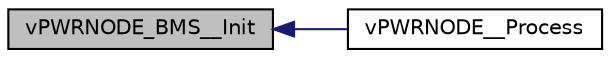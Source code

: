 digraph "vPWRNODE_BMS__Init"
{
  edge [fontname="Helvetica",fontsize="10",labelfontname="Helvetica",labelfontsize="10"];
  node [fontname="Helvetica",fontsize="10",shape=record];
  rankdir="LR";
  Node1 [label="vPWRNODE_BMS__Init",height=0.2,width=0.4,color="black", fillcolor="grey75", style="filled", fontcolor="black"];
  Node1 -> Node2 [dir="back",color="midnightblue",fontsize="10",style="solid",fontname="Helvetica"];
  Node2 [label="vPWRNODE__Process",height=0.2,width=0.4,color="black", fillcolor="white", style="filled",URL="$group___p_o_w_e_r___n_o_d_e_____c_o_r_e.html#gad2dcf31f2793fd95f38956c62b32aa9f",tooltip="Process the power node states, this should be called as quick as possible from the main program loop..."];
}
